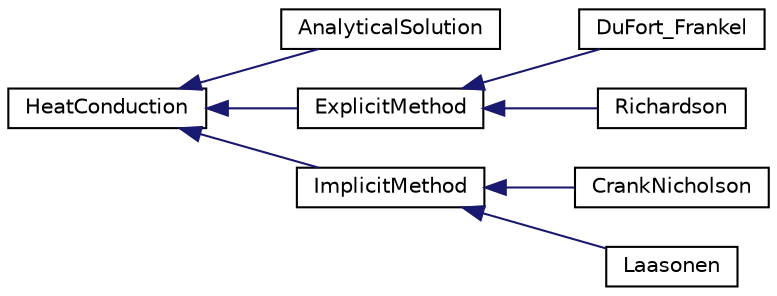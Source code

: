 digraph "Graphical Class Hierarchy"
{
  edge [fontname="Helvetica",fontsize="10",labelfontname="Helvetica",labelfontsize="10"];
  node [fontname="Helvetica",fontsize="10",shape=record];
  rankdir="LR";
  Node0 [label="HeatConduction",height=0.2,width=0.4,color="black", fillcolor="white", style="filled",URL="$class_heat_conduction.html",tooltip="Base abstract Class which include all the parameters to solve the problem. "];
  Node0 -> Node1 [dir="back",color="midnightblue",fontsize="10",style="solid",fontname="Helvetica"];
  Node1 [label="AnalyticalSolution",height=0.2,width=0.4,color="black", fillcolor="white", style="filled",URL="$class_analytical_solution.html",tooltip="Sub Class used to calculate the analytical solution. "];
  Node0 -> Node2 [dir="back",color="midnightblue",fontsize="10",style="solid",fontname="Helvetica"];
  Node2 [label="ExplicitMethod",height=0.2,width=0.4,color="black", fillcolor="white", style="filled",URL="$class_explicit_method.html",tooltip="Sub Abstract Class used to calculate the Explicit scheme. "];
  Node2 -> Node3 [dir="back",color="midnightblue",fontsize="10",style="solid",fontname="Helvetica"];
  Node3 [label="DuFort_Frankel",height=0.2,width=0.4,color="black", fillcolor="white", style="filled",URL="$class_du_fort___frankel.html",tooltip="Sub sub Class used to calculate the DuFort_Frankel scheme. "];
  Node2 -> Node4 [dir="back",color="midnightblue",fontsize="10",style="solid",fontname="Helvetica"];
  Node4 [label="Richardson",height=0.2,width=0.4,color="black", fillcolor="white", style="filled",URL="$class_richardson.html",tooltip="Sub sub Class used to calculate the Richardson scheme. "];
  Node0 -> Node5 [dir="back",color="midnightblue",fontsize="10",style="solid",fontname="Helvetica"];
  Node5 [label="ImplicitMethod",height=0.2,width=0.4,color="black", fillcolor="white", style="filled",URL="$class_implicit_method.html",tooltip="Sub Abstract Class used to calculate the Implicit scheme. "];
  Node5 -> Node6 [dir="back",color="midnightblue",fontsize="10",style="solid",fontname="Helvetica"];
  Node6 [label="CrankNicholson",height=0.2,width=0.4,color="black", fillcolor="white", style="filled",URL="$class_crank_nicholson.html",tooltip="Sub sub Class used to calculate the Crank-Nicholson scheme. "];
  Node5 -> Node7 [dir="back",color="midnightblue",fontsize="10",style="solid",fontname="Helvetica"];
  Node7 [label="Laasonen",height=0.2,width=0.4,color="black", fillcolor="white", style="filled",URL="$class_laasonen.html",tooltip="Sub sub Class used to calculate the Laasonen scheme. "];
}

